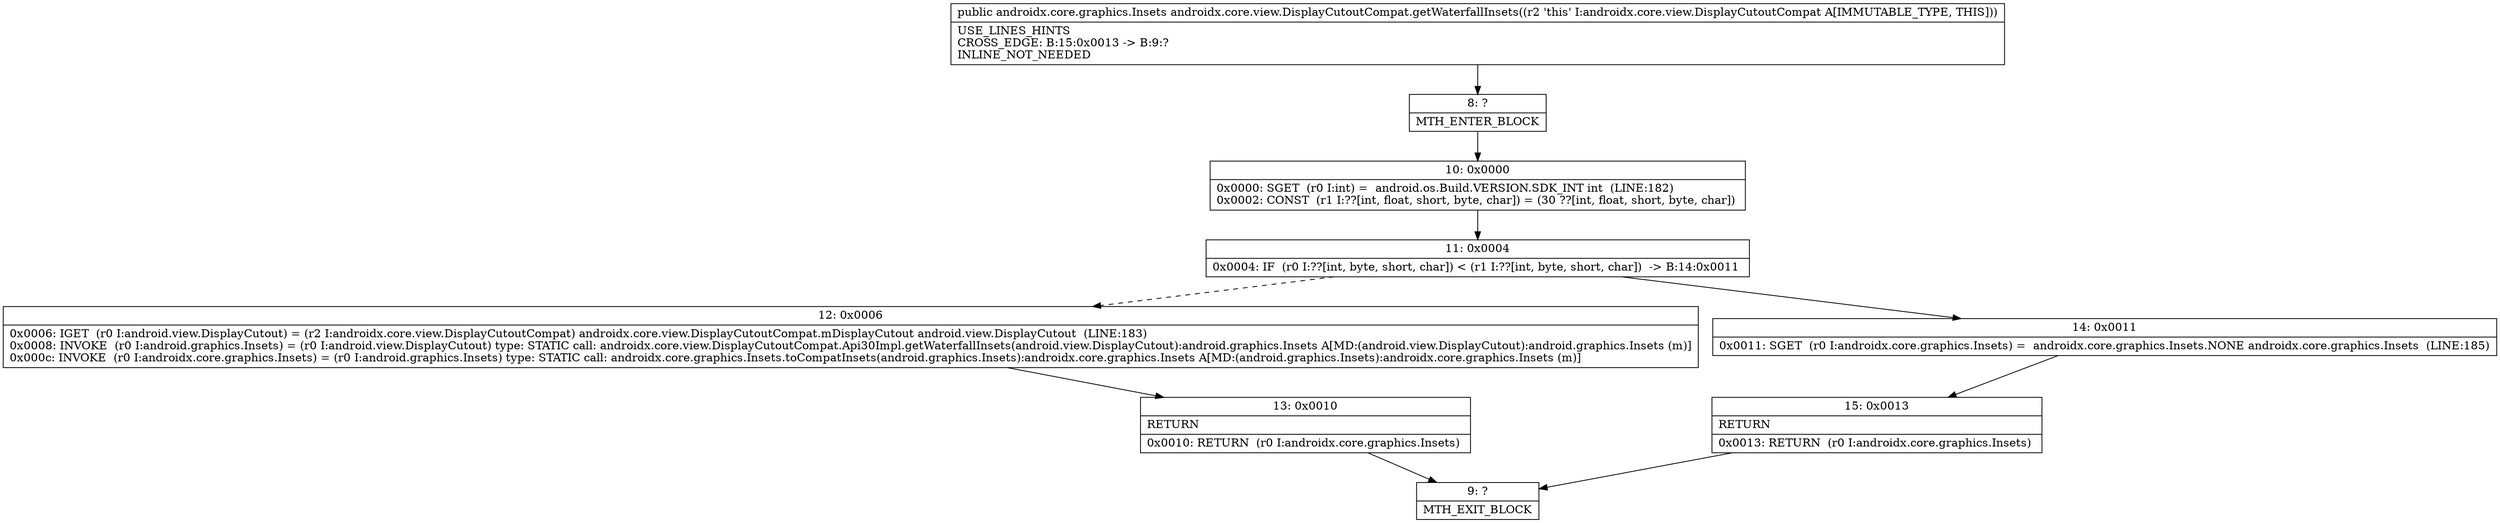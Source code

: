 digraph "CFG forandroidx.core.view.DisplayCutoutCompat.getWaterfallInsets()Landroidx\/core\/graphics\/Insets;" {
Node_8 [shape=record,label="{8\:\ ?|MTH_ENTER_BLOCK\l}"];
Node_10 [shape=record,label="{10\:\ 0x0000|0x0000: SGET  (r0 I:int) =  android.os.Build.VERSION.SDK_INT int  (LINE:182)\l0x0002: CONST  (r1 I:??[int, float, short, byte, char]) = (30 ??[int, float, short, byte, char]) \l}"];
Node_11 [shape=record,label="{11\:\ 0x0004|0x0004: IF  (r0 I:??[int, byte, short, char]) \< (r1 I:??[int, byte, short, char])  \-\> B:14:0x0011 \l}"];
Node_12 [shape=record,label="{12\:\ 0x0006|0x0006: IGET  (r0 I:android.view.DisplayCutout) = (r2 I:androidx.core.view.DisplayCutoutCompat) androidx.core.view.DisplayCutoutCompat.mDisplayCutout android.view.DisplayCutout  (LINE:183)\l0x0008: INVOKE  (r0 I:android.graphics.Insets) = (r0 I:android.view.DisplayCutout) type: STATIC call: androidx.core.view.DisplayCutoutCompat.Api30Impl.getWaterfallInsets(android.view.DisplayCutout):android.graphics.Insets A[MD:(android.view.DisplayCutout):android.graphics.Insets (m)]\l0x000c: INVOKE  (r0 I:androidx.core.graphics.Insets) = (r0 I:android.graphics.Insets) type: STATIC call: androidx.core.graphics.Insets.toCompatInsets(android.graphics.Insets):androidx.core.graphics.Insets A[MD:(android.graphics.Insets):androidx.core.graphics.Insets (m)]\l}"];
Node_13 [shape=record,label="{13\:\ 0x0010|RETURN\l|0x0010: RETURN  (r0 I:androidx.core.graphics.Insets) \l}"];
Node_9 [shape=record,label="{9\:\ ?|MTH_EXIT_BLOCK\l}"];
Node_14 [shape=record,label="{14\:\ 0x0011|0x0011: SGET  (r0 I:androidx.core.graphics.Insets) =  androidx.core.graphics.Insets.NONE androidx.core.graphics.Insets  (LINE:185)\l}"];
Node_15 [shape=record,label="{15\:\ 0x0013|RETURN\l|0x0013: RETURN  (r0 I:androidx.core.graphics.Insets) \l}"];
MethodNode[shape=record,label="{public androidx.core.graphics.Insets androidx.core.view.DisplayCutoutCompat.getWaterfallInsets((r2 'this' I:androidx.core.view.DisplayCutoutCompat A[IMMUTABLE_TYPE, THIS]))  | USE_LINES_HINTS\lCROSS_EDGE: B:15:0x0013 \-\> B:9:?\lINLINE_NOT_NEEDED\l}"];
MethodNode -> Node_8;Node_8 -> Node_10;
Node_10 -> Node_11;
Node_11 -> Node_12[style=dashed];
Node_11 -> Node_14;
Node_12 -> Node_13;
Node_13 -> Node_9;
Node_14 -> Node_15;
Node_15 -> Node_9;
}

